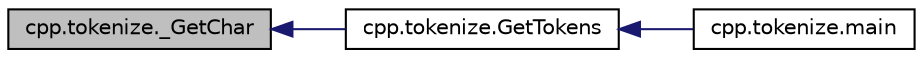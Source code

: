 digraph "cpp.tokenize._GetChar"
{
  edge [fontname="Helvetica",fontsize="10",labelfontname="Helvetica",labelfontsize="10"];
  node [fontname="Helvetica",fontsize="10",shape=record];
  rankdir="LR";
  Node1 [label="cpp.tokenize._GetChar",height=0.2,width=0.4,color="black", fillcolor="grey75", style="filled", fontcolor="black"];
  Node1 -> Node2 [dir="back",color="midnightblue",fontsize="10",style="solid",fontname="Helvetica"];
  Node2 [label="cpp.tokenize.GetTokens",height=0.2,width=0.4,color="black", fillcolor="white", style="filled",URL="$d7/d88/namespacecpp_1_1tokenize.html#ab78959b4d0a9c3bade98904a23129afc"];
  Node2 -> Node3 [dir="back",color="midnightblue",fontsize="10",style="solid",fontname="Helvetica"];
  Node3 [label="cpp.tokenize.main",height=0.2,width=0.4,color="black", fillcolor="white", style="filled",URL="$d7/d88/namespacecpp_1_1tokenize.html#ae666c331b4bd7d1f3e8956c78cc6f3a4"];
}
